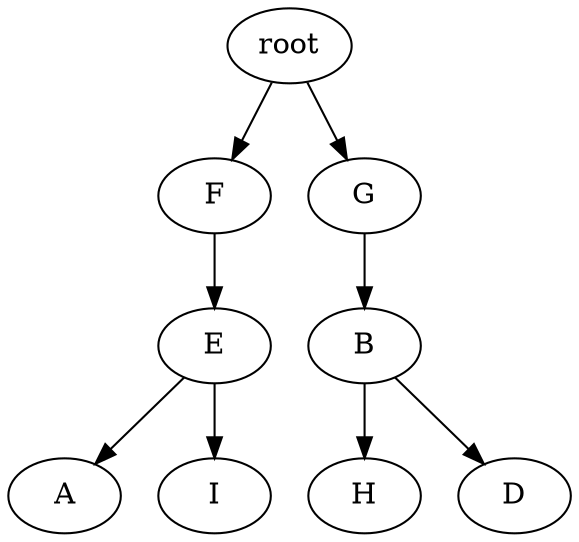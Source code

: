 strict digraph G {
	graph [name=G];
	0	[label=root];
	1	[label=F];
	0 -> 1;
	2	[label=G];
	0 -> 2;
	3	[label=E];
	1 -> 3;
	4	[label=B];
	2 -> 4;
	5	[label=A];
	3 -> 5;
	6	[label=I];
	3 -> 6;
	7	[label=H];
	4 -> 7;
	8	[label=D];
	4 -> 8;
}
